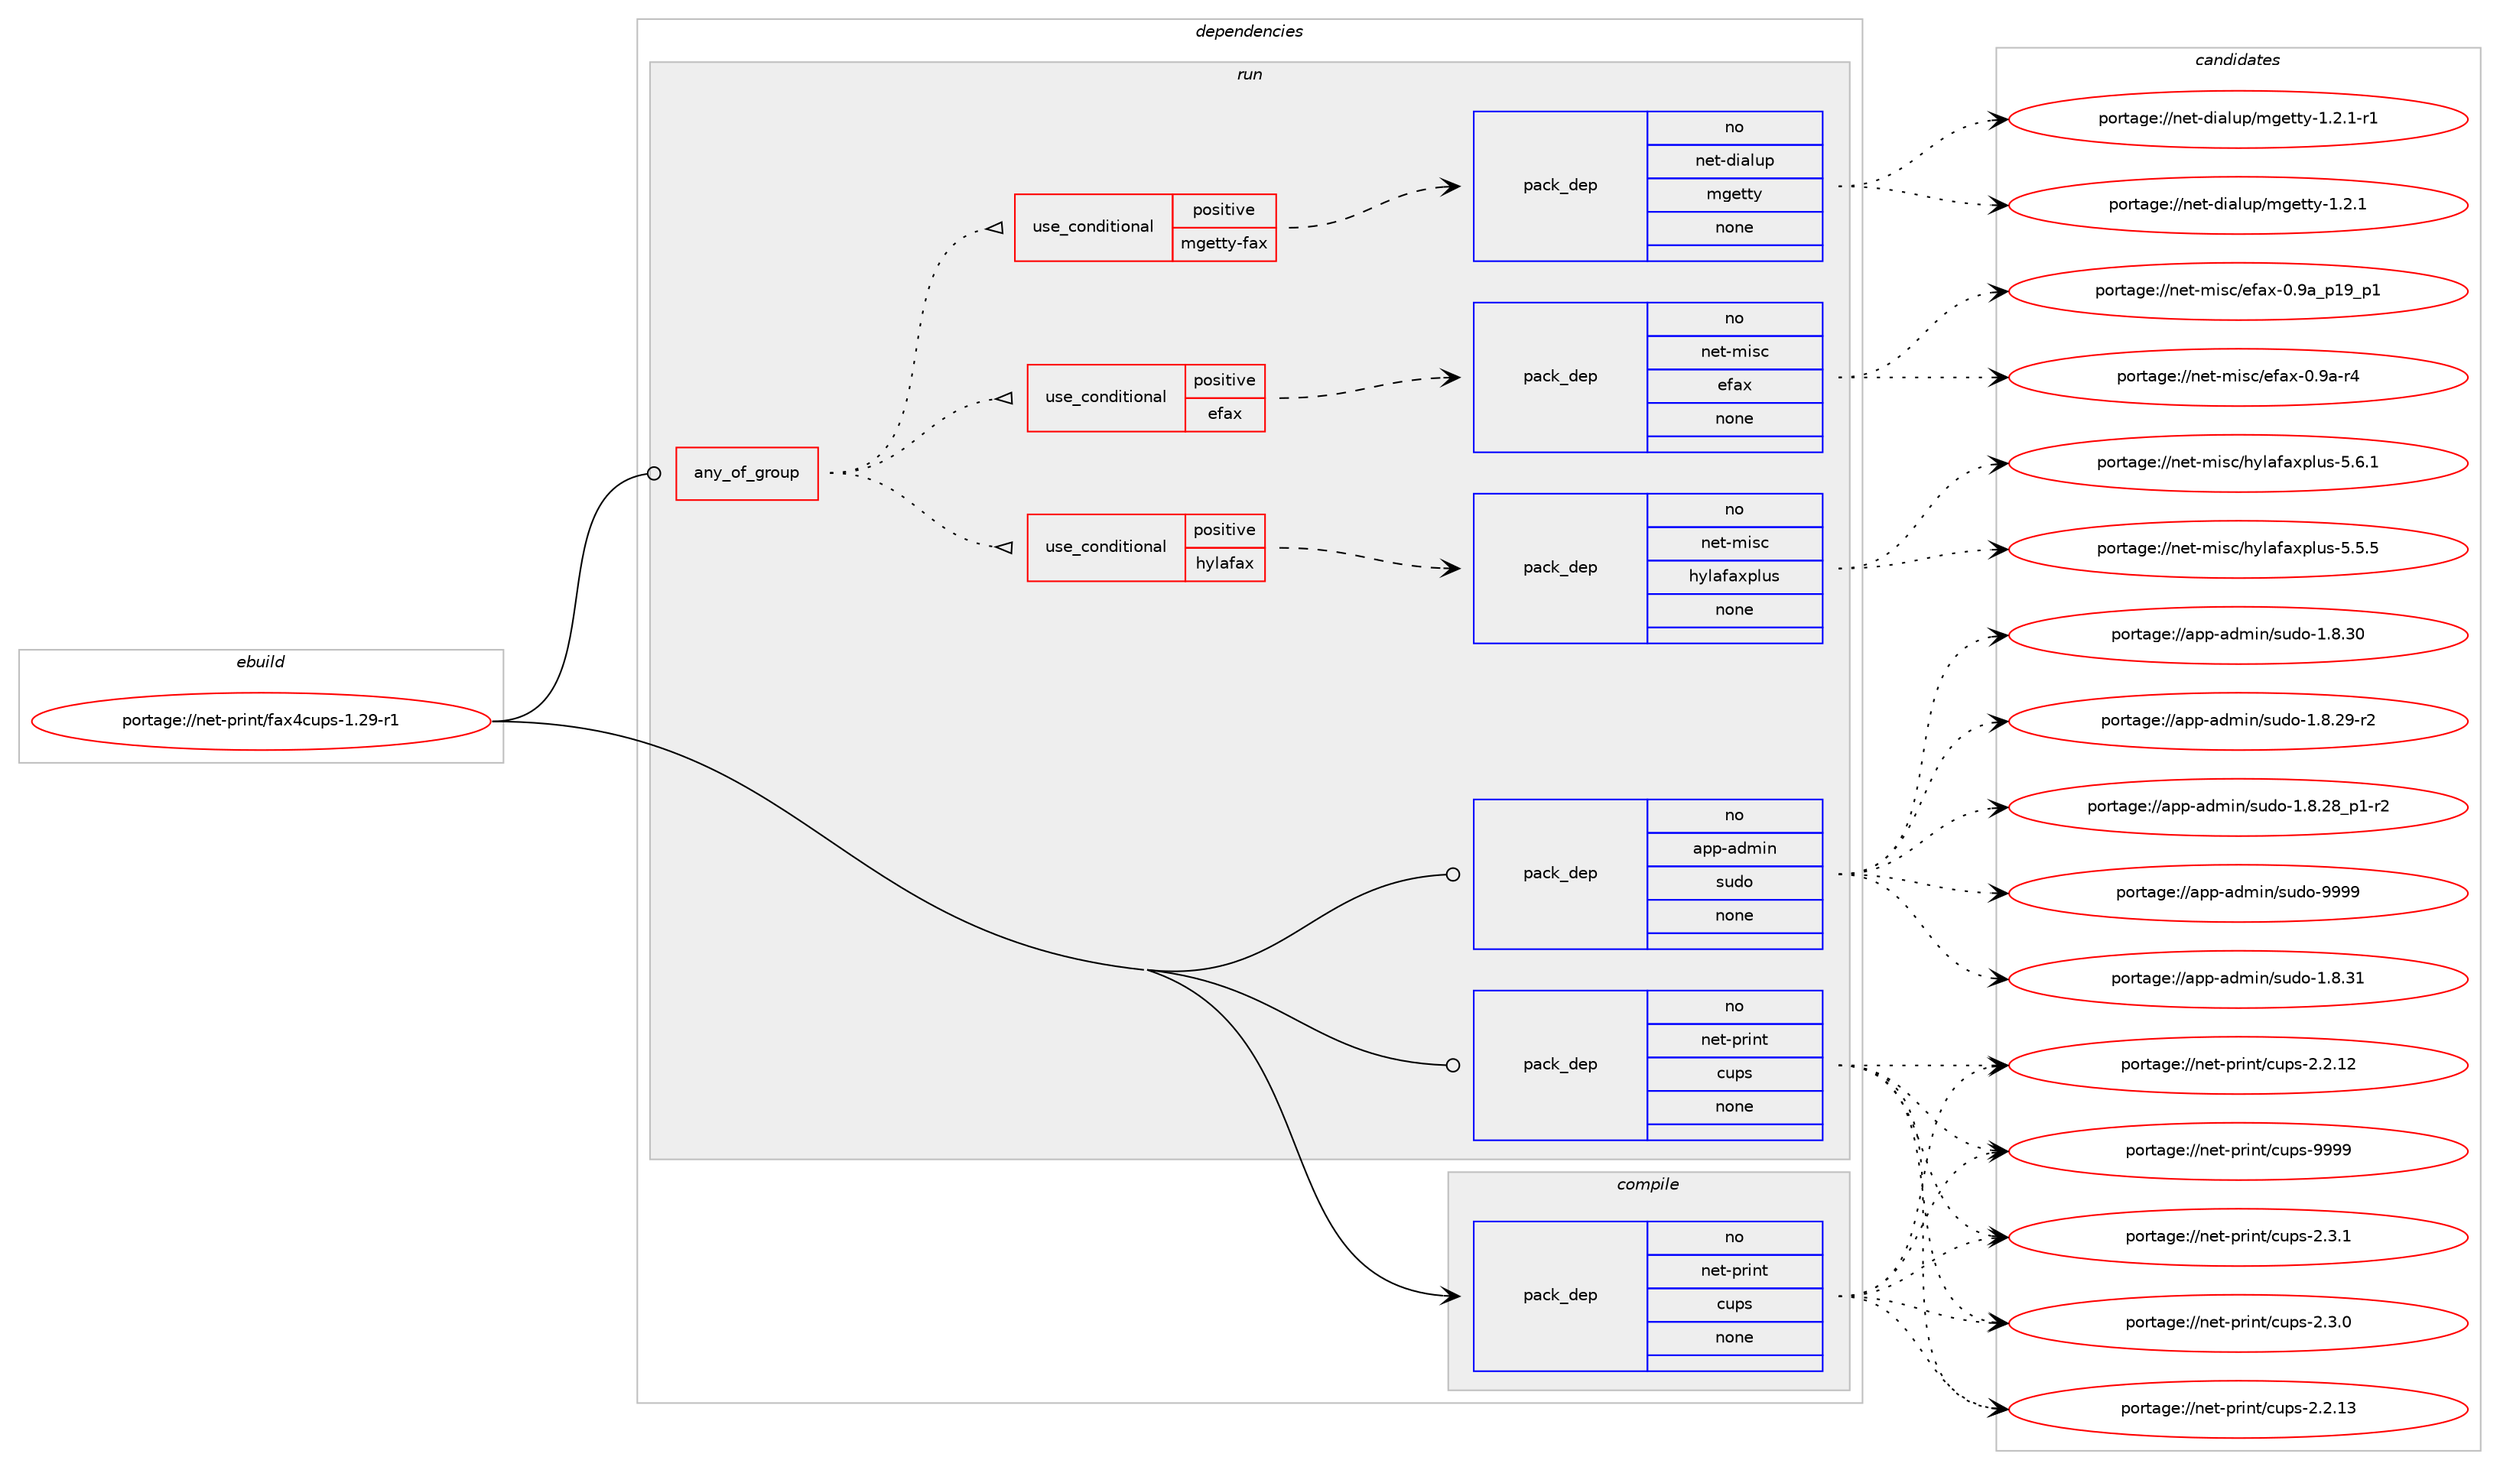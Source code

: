 digraph prolog {

# *************
# Graph options
# *************

newrank=true;
concentrate=true;
compound=true;
graph [rankdir=LR,fontname=Helvetica,fontsize=10,ranksep=1.5];#, ranksep=2.5, nodesep=0.2];
edge  [arrowhead=vee];
node  [fontname=Helvetica,fontsize=10];

# **********
# The ebuild
# **********

subgraph cluster_leftcol {
color=gray;
rank=same;
label=<<i>ebuild</i>>;
id [label="portage://net-print/fax4cups-1.29-r1", color=red, width=4, href="../net-print/fax4cups-1.29-r1.svg"];
}

# ****************
# The dependencies
# ****************

subgraph cluster_midcol {
color=gray;
label=<<i>dependencies</i>>;
subgraph cluster_compile {
fillcolor="#eeeeee";
style=filled;
label=<<i>compile</i>>;
subgraph pack89459 {
dependency114503 [label=<<TABLE BORDER="0" CELLBORDER="1" CELLSPACING="0" CELLPADDING="4" WIDTH="220"><TR><TD ROWSPAN="6" CELLPADDING="30">pack_dep</TD></TR><TR><TD WIDTH="110">no</TD></TR><TR><TD>net-print</TD></TR><TR><TD>cups</TD></TR><TR><TD>none</TD></TR><TR><TD></TD></TR></TABLE>>, shape=none, color=blue];
}
id:e -> dependency114503:w [weight=20,style="solid",arrowhead="vee"];
}
subgraph cluster_compileandrun {
fillcolor="#eeeeee";
style=filled;
label=<<i>compile and run</i>>;
}
subgraph cluster_run {
fillcolor="#eeeeee";
style=filled;
label=<<i>run</i>>;
subgraph any1813 {
dependency114504 [label=<<TABLE BORDER="0" CELLBORDER="1" CELLSPACING="0" CELLPADDING="4"><TR><TD CELLPADDING="10">any_of_group</TD></TR></TABLE>>, shape=none, color=red];subgraph cond23132 {
dependency114505 [label=<<TABLE BORDER="0" CELLBORDER="1" CELLSPACING="0" CELLPADDING="4"><TR><TD ROWSPAN="3" CELLPADDING="10">use_conditional</TD></TR><TR><TD>positive</TD></TR><TR><TD>hylafax</TD></TR></TABLE>>, shape=none, color=red];
subgraph pack89460 {
dependency114506 [label=<<TABLE BORDER="0" CELLBORDER="1" CELLSPACING="0" CELLPADDING="4" WIDTH="220"><TR><TD ROWSPAN="6" CELLPADDING="30">pack_dep</TD></TR><TR><TD WIDTH="110">no</TD></TR><TR><TD>net-misc</TD></TR><TR><TD>hylafaxplus</TD></TR><TR><TD>none</TD></TR><TR><TD></TD></TR></TABLE>>, shape=none, color=blue];
}
dependency114505:e -> dependency114506:w [weight=20,style="dashed",arrowhead="vee"];
}
dependency114504:e -> dependency114505:w [weight=20,style="dotted",arrowhead="oinv"];
subgraph cond23133 {
dependency114507 [label=<<TABLE BORDER="0" CELLBORDER="1" CELLSPACING="0" CELLPADDING="4"><TR><TD ROWSPAN="3" CELLPADDING="10">use_conditional</TD></TR><TR><TD>positive</TD></TR><TR><TD>efax</TD></TR></TABLE>>, shape=none, color=red];
subgraph pack89461 {
dependency114508 [label=<<TABLE BORDER="0" CELLBORDER="1" CELLSPACING="0" CELLPADDING="4" WIDTH="220"><TR><TD ROWSPAN="6" CELLPADDING="30">pack_dep</TD></TR><TR><TD WIDTH="110">no</TD></TR><TR><TD>net-misc</TD></TR><TR><TD>efax</TD></TR><TR><TD>none</TD></TR><TR><TD></TD></TR></TABLE>>, shape=none, color=blue];
}
dependency114507:e -> dependency114508:w [weight=20,style="dashed",arrowhead="vee"];
}
dependency114504:e -> dependency114507:w [weight=20,style="dotted",arrowhead="oinv"];
subgraph cond23134 {
dependency114509 [label=<<TABLE BORDER="0" CELLBORDER="1" CELLSPACING="0" CELLPADDING="4"><TR><TD ROWSPAN="3" CELLPADDING="10">use_conditional</TD></TR><TR><TD>positive</TD></TR><TR><TD>mgetty-fax</TD></TR></TABLE>>, shape=none, color=red];
subgraph pack89462 {
dependency114510 [label=<<TABLE BORDER="0" CELLBORDER="1" CELLSPACING="0" CELLPADDING="4" WIDTH="220"><TR><TD ROWSPAN="6" CELLPADDING="30">pack_dep</TD></TR><TR><TD WIDTH="110">no</TD></TR><TR><TD>net-dialup</TD></TR><TR><TD>mgetty</TD></TR><TR><TD>none</TD></TR><TR><TD></TD></TR></TABLE>>, shape=none, color=blue];
}
dependency114509:e -> dependency114510:w [weight=20,style="dashed",arrowhead="vee"];
}
dependency114504:e -> dependency114509:w [weight=20,style="dotted",arrowhead="oinv"];
}
id:e -> dependency114504:w [weight=20,style="solid",arrowhead="odot"];
subgraph pack89463 {
dependency114511 [label=<<TABLE BORDER="0" CELLBORDER="1" CELLSPACING="0" CELLPADDING="4" WIDTH="220"><TR><TD ROWSPAN="6" CELLPADDING="30">pack_dep</TD></TR><TR><TD WIDTH="110">no</TD></TR><TR><TD>app-admin</TD></TR><TR><TD>sudo</TD></TR><TR><TD>none</TD></TR><TR><TD></TD></TR></TABLE>>, shape=none, color=blue];
}
id:e -> dependency114511:w [weight=20,style="solid",arrowhead="odot"];
subgraph pack89464 {
dependency114512 [label=<<TABLE BORDER="0" CELLBORDER="1" CELLSPACING="0" CELLPADDING="4" WIDTH="220"><TR><TD ROWSPAN="6" CELLPADDING="30">pack_dep</TD></TR><TR><TD WIDTH="110">no</TD></TR><TR><TD>net-print</TD></TR><TR><TD>cups</TD></TR><TR><TD>none</TD></TR><TR><TD></TD></TR></TABLE>>, shape=none, color=blue];
}
id:e -> dependency114512:w [weight=20,style="solid",arrowhead="odot"];
}
}

# **************
# The candidates
# **************

subgraph cluster_choices {
rank=same;
color=gray;
label=<<i>candidates</i>>;

subgraph choice89459 {
color=black;
nodesep=1;
choice1101011164511211410511011647991171121154557575757 [label="portage://net-print/cups-9999", color=red, width=4,href="../net-print/cups-9999.svg"];
choice110101116451121141051101164799117112115455046514649 [label="portage://net-print/cups-2.3.1", color=red, width=4,href="../net-print/cups-2.3.1.svg"];
choice110101116451121141051101164799117112115455046514648 [label="portage://net-print/cups-2.3.0", color=red, width=4,href="../net-print/cups-2.3.0.svg"];
choice11010111645112114105110116479911711211545504650464951 [label="portage://net-print/cups-2.2.13", color=red, width=4,href="../net-print/cups-2.2.13.svg"];
choice11010111645112114105110116479911711211545504650464950 [label="portage://net-print/cups-2.2.12", color=red, width=4,href="../net-print/cups-2.2.12.svg"];
dependency114503:e -> choice1101011164511211410511011647991171121154557575757:w [style=dotted,weight="100"];
dependency114503:e -> choice110101116451121141051101164799117112115455046514649:w [style=dotted,weight="100"];
dependency114503:e -> choice110101116451121141051101164799117112115455046514648:w [style=dotted,weight="100"];
dependency114503:e -> choice11010111645112114105110116479911711211545504650464951:w [style=dotted,weight="100"];
dependency114503:e -> choice11010111645112114105110116479911711211545504650464950:w [style=dotted,weight="100"];
}
subgraph choice89460 {
color=black;
nodesep=1;
choice1101011164510910511599471041211089710297120112108117115455346544649 [label="portage://net-misc/hylafaxplus-5.6.1", color=red, width=4,href="../net-misc/hylafaxplus-5.6.1.svg"];
choice1101011164510910511599471041211089710297120112108117115455346534653 [label="portage://net-misc/hylafaxplus-5.5.5", color=red, width=4,href="../net-misc/hylafaxplus-5.5.5.svg"];
dependency114506:e -> choice1101011164510910511599471041211089710297120112108117115455346544649:w [style=dotted,weight="100"];
dependency114506:e -> choice1101011164510910511599471041211089710297120112108117115455346534653:w [style=dotted,weight="100"];
}
subgraph choice89461 {
color=black;
nodesep=1;
choice1101011164510910511599471011029712045484657979511249579511249 [label="portage://net-misc/efax-0.9a_p19_p1", color=red, width=4,href="../net-misc/efax-0.9a_p19_p1.svg"];
choice1101011164510910511599471011029712045484657974511452 [label="portage://net-misc/efax-0.9a-r4", color=red, width=4,href="../net-misc/efax-0.9a-r4.svg"];
dependency114508:e -> choice1101011164510910511599471011029712045484657979511249579511249:w [style=dotted,weight="100"];
dependency114508:e -> choice1101011164510910511599471011029712045484657974511452:w [style=dotted,weight="100"];
}
subgraph choice89462 {
color=black;
nodesep=1;
choice1101011164510010597108117112471091031011161161214549465046494511449 [label="portage://net-dialup/mgetty-1.2.1-r1", color=red, width=4,href="../net-dialup/mgetty-1.2.1-r1.svg"];
choice110101116451001059710811711247109103101116116121454946504649 [label="portage://net-dialup/mgetty-1.2.1", color=red, width=4,href="../net-dialup/mgetty-1.2.1.svg"];
dependency114510:e -> choice1101011164510010597108117112471091031011161161214549465046494511449:w [style=dotted,weight="100"];
dependency114510:e -> choice110101116451001059710811711247109103101116116121454946504649:w [style=dotted,weight="100"];
}
subgraph choice89463 {
color=black;
nodesep=1;
choice971121124597100109105110471151171001114557575757 [label="portage://app-admin/sudo-9999", color=red, width=4,href="../app-admin/sudo-9999.svg"];
choice9711211245971001091051104711511710011145494656465149 [label="portage://app-admin/sudo-1.8.31", color=red, width=4,href="../app-admin/sudo-1.8.31.svg"];
choice9711211245971001091051104711511710011145494656465148 [label="portage://app-admin/sudo-1.8.30", color=red, width=4,href="../app-admin/sudo-1.8.30.svg"];
choice97112112459710010910511047115117100111454946564650574511450 [label="portage://app-admin/sudo-1.8.29-r2", color=red, width=4,href="../app-admin/sudo-1.8.29-r2.svg"];
choice971121124597100109105110471151171001114549465646505695112494511450 [label="portage://app-admin/sudo-1.8.28_p1-r2", color=red, width=4,href="../app-admin/sudo-1.8.28_p1-r2.svg"];
dependency114511:e -> choice971121124597100109105110471151171001114557575757:w [style=dotted,weight="100"];
dependency114511:e -> choice9711211245971001091051104711511710011145494656465149:w [style=dotted,weight="100"];
dependency114511:e -> choice9711211245971001091051104711511710011145494656465148:w [style=dotted,weight="100"];
dependency114511:e -> choice97112112459710010910511047115117100111454946564650574511450:w [style=dotted,weight="100"];
dependency114511:e -> choice971121124597100109105110471151171001114549465646505695112494511450:w [style=dotted,weight="100"];
}
subgraph choice89464 {
color=black;
nodesep=1;
choice1101011164511211410511011647991171121154557575757 [label="portage://net-print/cups-9999", color=red, width=4,href="../net-print/cups-9999.svg"];
choice110101116451121141051101164799117112115455046514649 [label="portage://net-print/cups-2.3.1", color=red, width=4,href="../net-print/cups-2.3.1.svg"];
choice110101116451121141051101164799117112115455046514648 [label="portage://net-print/cups-2.3.0", color=red, width=4,href="../net-print/cups-2.3.0.svg"];
choice11010111645112114105110116479911711211545504650464951 [label="portage://net-print/cups-2.2.13", color=red, width=4,href="../net-print/cups-2.2.13.svg"];
choice11010111645112114105110116479911711211545504650464950 [label="portage://net-print/cups-2.2.12", color=red, width=4,href="../net-print/cups-2.2.12.svg"];
dependency114512:e -> choice1101011164511211410511011647991171121154557575757:w [style=dotted,weight="100"];
dependency114512:e -> choice110101116451121141051101164799117112115455046514649:w [style=dotted,weight="100"];
dependency114512:e -> choice110101116451121141051101164799117112115455046514648:w [style=dotted,weight="100"];
dependency114512:e -> choice11010111645112114105110116479911711211545504650464951:w [style=dotted,weight="100"];
dependency114512:e -> choice11010111645112114105110116479911711211545504650464950:w [style=dotted,weight="100"];
}
}

}
